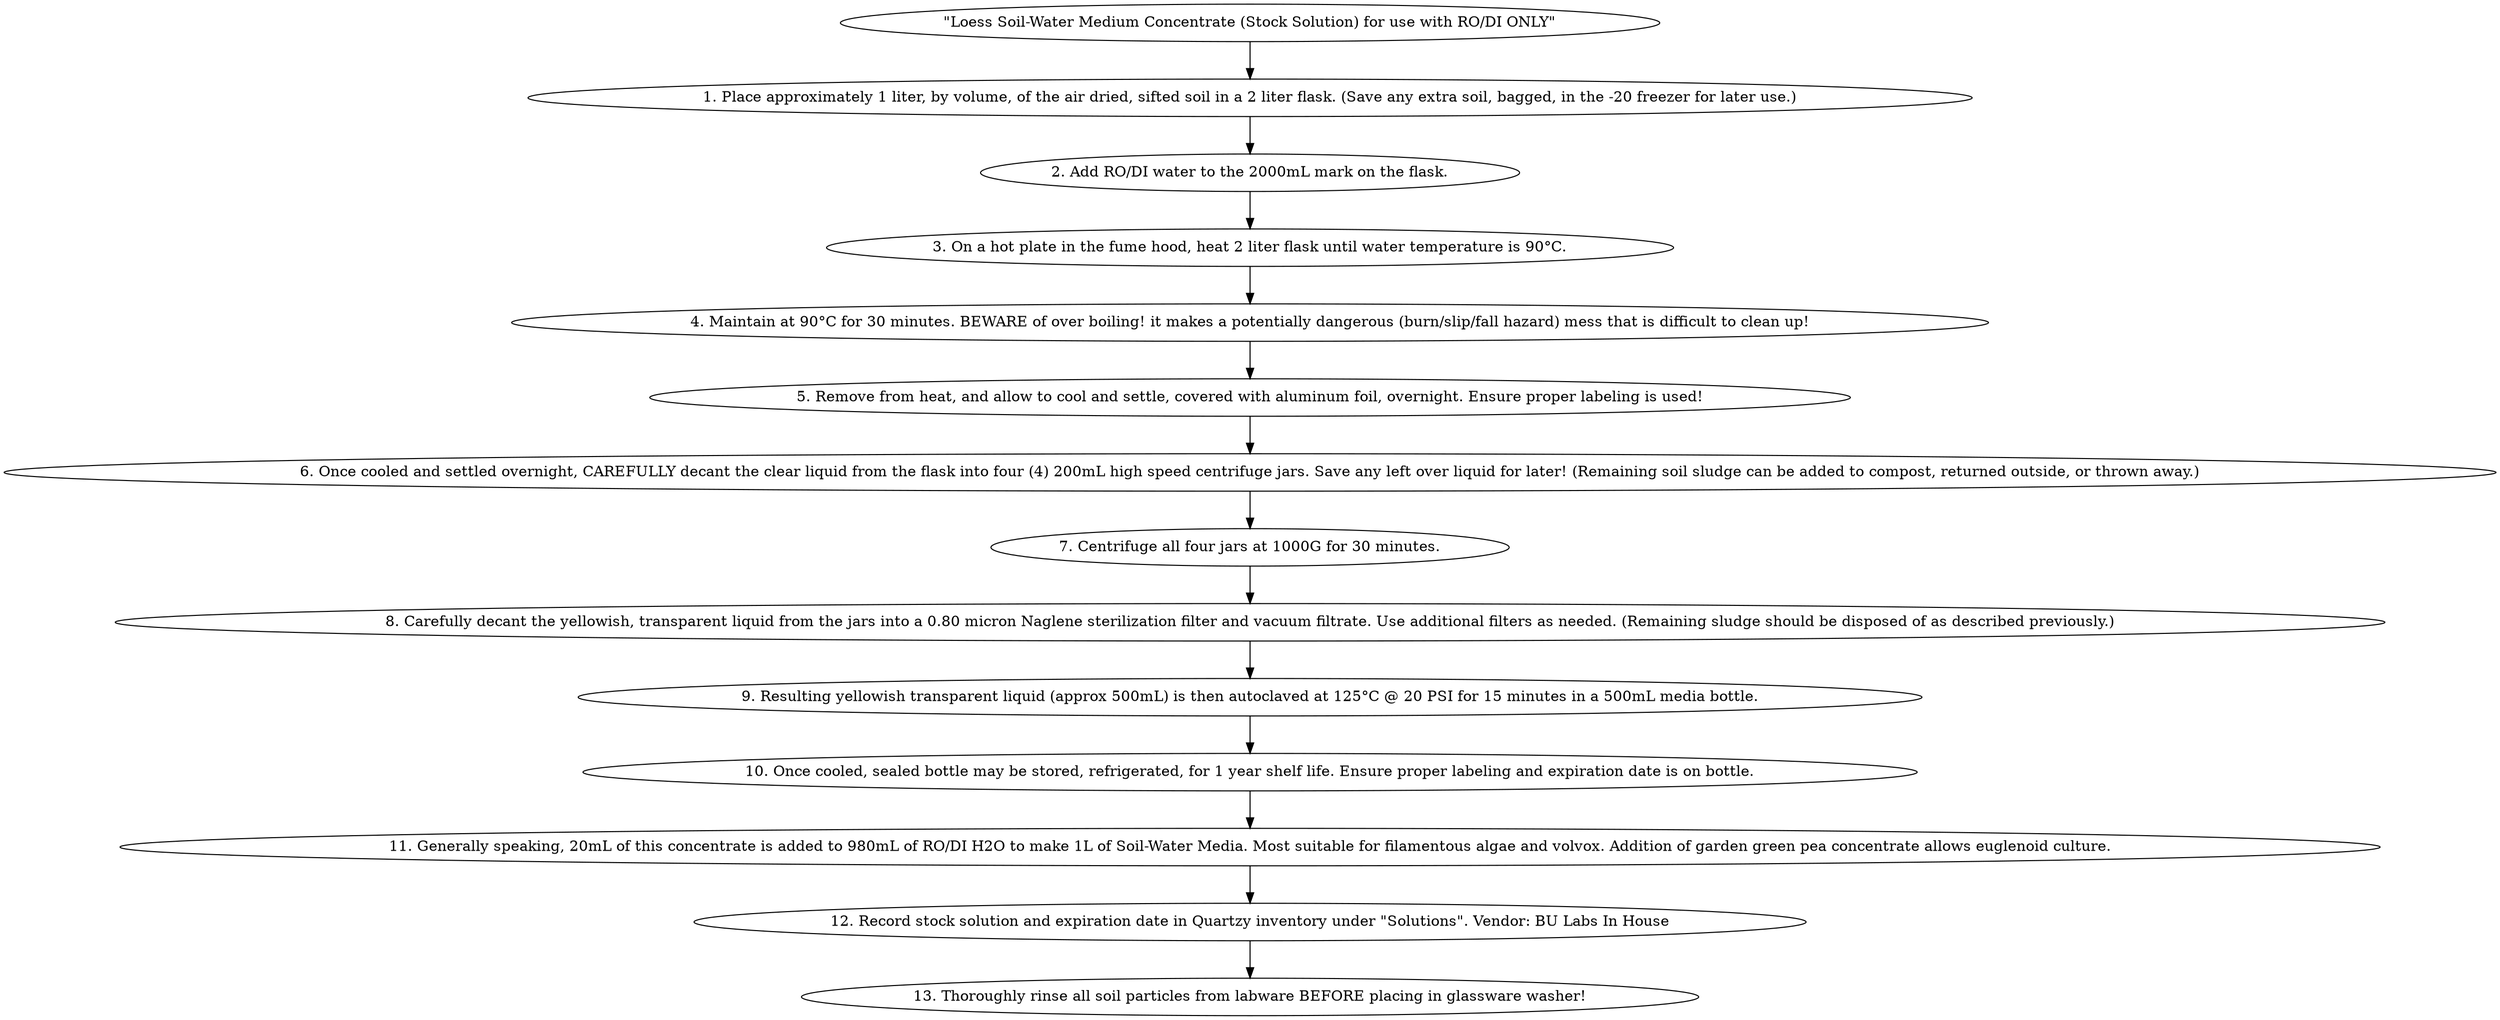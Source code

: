 digraph LoessSoilWaterMedium {
    // Define the title
    Title [label="\"Loess Soil-Water Medium Concentrate (Stock Solution) for use with RO/DI ONLY\""];
    
    // Define steps
    Step1 [label="1. Place approximately 1 liter, by volume, of the air dried, sifted soil in a 2 liter flask. (Save any extra soil, bagged, in the -20 freezer for later use.)"];
    Step2 [label="2. Add RO/DI water to the 2000mL mark on the flask."];
    Step3 [label="3. On a hot plate in the fume hood, heat 2 liter flask until water temperature is 90°C."];
    Step4 [label="4. Maintain at 90°C for 30 minutes. BEWARE of over boiling! it makes a potentially dangerous (burn/slip/fall hazard) mess that is difficult to clean up!"];
    Step5 [label="5. Remove from heat, and allow to cool and settle, covered with aluminum foil, overnight. Ensure proper labeling is used!"];
    Step6 [label="6. Once cooled and settled overnight, CAREFULLY decant the clear liquid from the flask into four (4) 200mL high speed centrifuge jars. Save any left over liquid for later! (Remaining soil sludge can be added to compost, returned outside, or thrown away.)"];
    Step7 [label="7. Centrifuge all four jars at 1000G for 30 minutes."];
    Step8 [label="8. Carefully decant the yellowish, transparent liquid from the jars into a 0.80 micron Naglene sterilization filter and vacuum filtrate. Use additional filters as needed. (Remaining sludge should be disposed of as described previously.)"];
    Step9 [label="9. Resulting yellowish transparent liquid (approx 500mL) is then autoclaved at 125°C @ 20 PSI for 15 minutes in a 500mL media bottle."];
    Step10 [label="10. Once cooled, sealed bottle may be stored, refrigerated, for 1 year shelf life. Ensure proper labeling and expiration date is on bottle."];
    Step11 [label="11. Generally speaking, 20mL of this concentrate is added to 980mL of RO/DI H2O to make 1L of Soil-Water Media. Most suitable for filamentous algae and volvox. Addition of garden green pea concentrate allows euglenoid culture."];
    Step12 [label="12. Record stock solution and expiration date in Quartzy inventory under \"Solutions\". Vendor: BU Labs In House"];
    Step13 [label="13. Thoroughly rinse all soil particles from labware BEFORE placing in glassware washer!"];

    // Define edges (sequence of steps)
    Title -> Step1;
    Step1 -> Step2;
    Step2 -> Step3;
    Step3 -> Step4;
    Step4 -> Step5;
    Step5 -> Step6;
    Step6 -> Step7;
    Step7 -> Step8;
    Step8 -> Step9;
    Step9 -> Step10;
    Step10 -> Step11;
    Step11 -> Step12;
    Step12 -> Step13;
}
